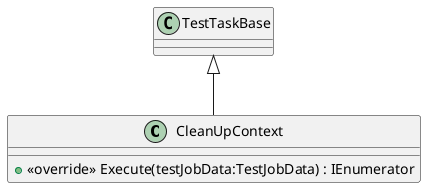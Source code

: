 @startuml
class CleanUpContext {
    + <<override>> Execute(testJobData:TestJobData) : IEnumerator
}
TestTaskBase <|-- CleanUpContext
@enduml
